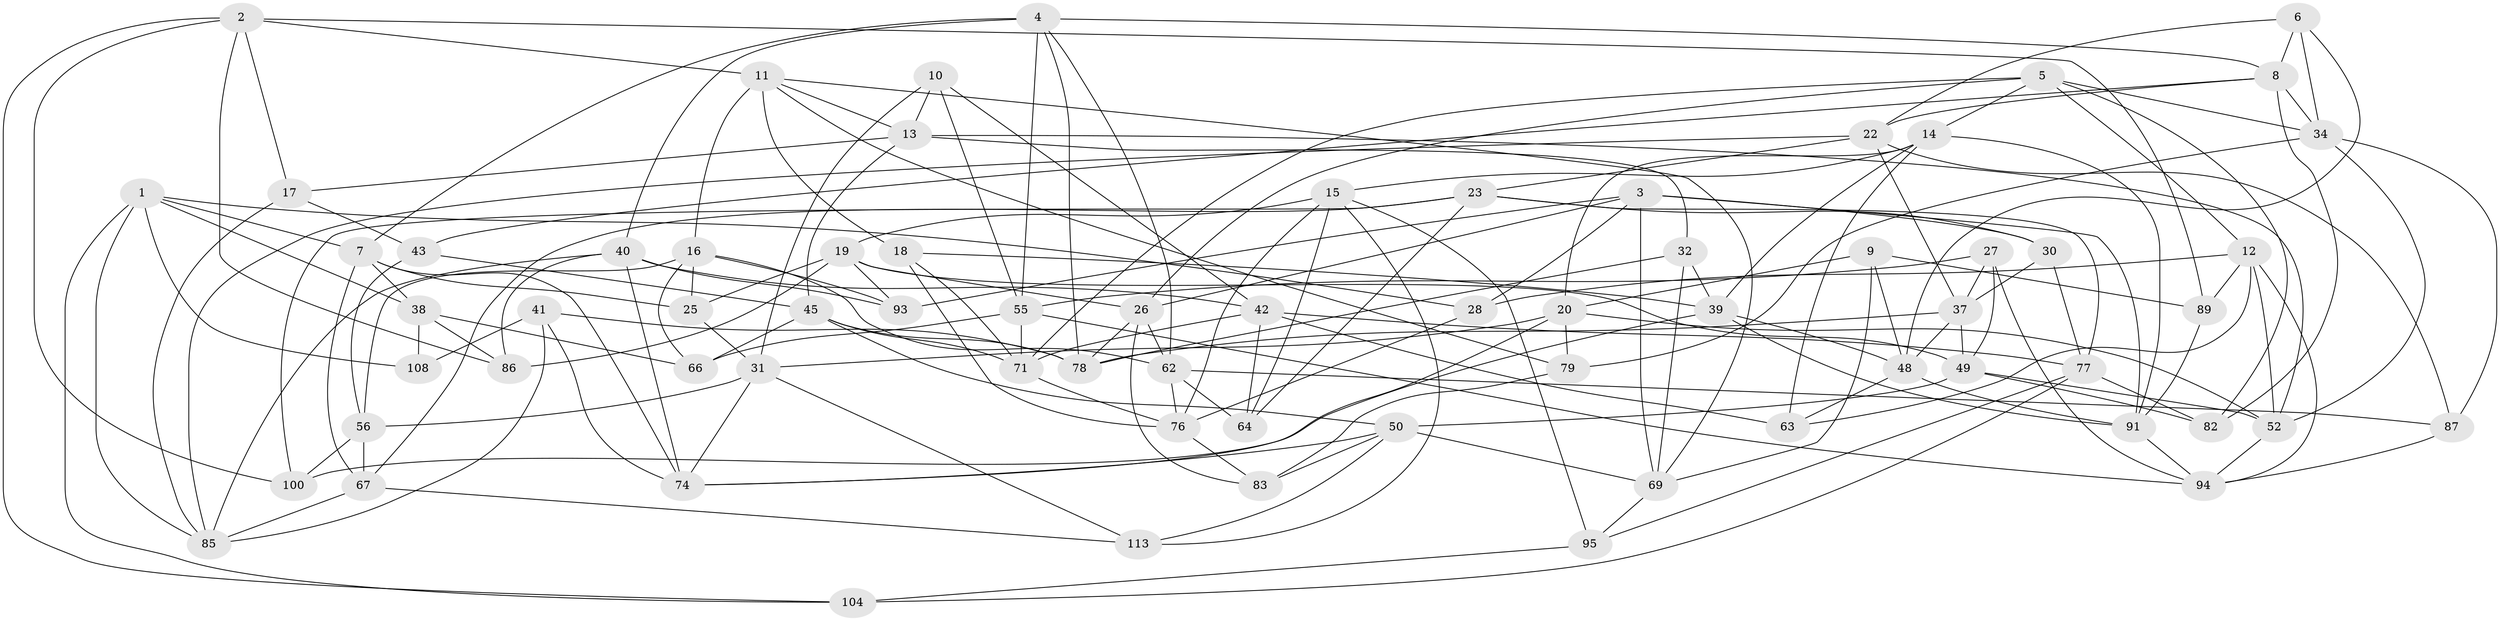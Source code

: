 // original degree distribution, {4: 1.0}
// Generated by graph-tools (version 1.1) at 2025/11/02/27/25 16:11:45]
// undirected, 70 vertices, 181 edges
graph export_dot {
graph [start="1"]
  node [color=gray90,style=filled];
  1 [super="+80"];
  2 [super="+29"];
  3 [super="+33"];
  4 [super="+70"];
  5 [super="+24"];
  6;
  7 [super="+96"];
  8 [super="+35"];
  9;
  10;
  11 [super="+36"];
  12 [super="+59"];
  13 [super="+61"];
  14 [super="+54"];
  15 [super="+73"];
  16 [super="+92"];
  17;
  18;
  19 [super="+21"];
  20 [super="+53"];
  22 [super="+44"];
  23 [super="+57"];
  25;
  26 [super="+46"];
  27;
  28;
  30;
  31 [super="+109"];
  32;
  34 [super="+68"];
  37 [super="+97"];
  38 [super="+47"];
  39 [super="+60"];
  40 [super="+98"];
  41;
  42 [super="+102"];
  43;
  45 [super="+51"];
  48 [super="+72"];
  49 [super="+90"];
  50 [super="+58"];
  52 [super="+88"];
  55 [super="+75"];
  56 [super="+81"];
  62 [super="+65"];
  63;
  64;
  66;
  67 [super="+103"];
  69 [super="+84"];
  71 [super="+112"];
  74 [super="+106"];
  76 [super="+110"];
  77 [super="+99"];
  78 [super="+107"];
  79;
  82;
  83;
  85 [super="+105"];
  86;
  87;
  89;
  91 [super="+101"];
  93;
  94 [super="+111"];
  95;
  100;
  104;
  108;
  113;
  1 -- 28;
  1 -- 7;
  1 -- 85;
  1 -- 104;
  1 -- 108;
  1 -- 38;
  2 -- 86;
  2 -- 17;
  2 -- 89;
  2 -- 104;
  2 -- 100;
  2 -- 11;
  3 -- 69;
  3 -- 28;
  3 -- 93;
  3 -- 30;
  3 -- 91;
  3 -- 26;
  4 -- 40;
  4 -- 62;
  4 -- 78;
  4 -- 8;
  4 -- 7;
  4 -- 55;
  5 -- 12;
  5 -- 34;
  5 -- 14;
  5 -- 82;
  5 -- 26;
  5 -- 71;
  6 -- 8;
  6 -- 48;
  6 -- 34;
  6 -- 22;
  7 -- 74;
  7 -- 38;
  7 -- 25;
  7 -- 67;
  8 -- 22;
  8 -- 82;
  8 -- 34;
  8 -- 43;
  9 -- 89;
  9 -- 20;
  9 -- 48;
  9 -- 69;
  10 -- 31;
  10 -- 42;
  10 -- 13;
  10 -- 55;
  11 -- 79;
  11 -- 16;
  11 -- 18;
  11 -- 69;
  11 -- 13;
  12 -- 28;
  12 -- 52;
  12 -- 89;
  12 -- 63;
  12 -- 94;
  13 -- 17;
  13 -- 45;
  13 -- 52;
  13 -- 32;
  14 -- 63;
  14 -- 20;
  14 -- 39;
  14 -- 91;
  14 -- 15;
  15 -- 113;
  15 -- 64;
  15 -- 19;
  15 -- 76;
  15 -- 95;
  16 -- 66;
  16 -- 25;
  16 -- 93;
  16 -- 56;
  16 -- 62;
  17 -- 85;
  17 -- 43;
  18 -- 76;
  18 -- 39;
  18 -- 71;
  19 -- 86;
  19 -- 26;
  19 -- 49;
  19 -- 93;
  19 -- 25;
  20 -- 52;
  20 -- 79;
  20 -- 31;
  20 -- 74;
  22 -- 37;
  22 -- 87;
  22 -- 85;
  22 -- 23;
  23 -- 100;
  23 -- 67;
  23 -- 64;
  23 -- 77;
  23 -- 30;
  25 -- 31;
  26 -- 62;
  26 -- 83;
  26 -- 78;
  27 -- 94;
  27 -- 49;
  27 -- 55;
  27 -- 37;
  28 -- 76;
  30 -- 37;
  30 -- 77;
  31 -- 74;
  31 -- 56;
  31 -- 113;
  32 -- 39;
  32 -- 78;
  32 -- 69;
  34 -- 79;
  34 -- 87;
  34 -- 52;
  37 -- 49;
  37 -- 48;
  37 -- 78;
  38 -- 86;
  38 -- 108 [weight=2];
  38 -- 66;
  39 -- 100;
  39 -- 48;
  39 -- 91;
  40 -- 93;
  40 -- 86;
  40 -- 42;
  40 -- 85;
  40 -- 74;
  41 -- 85;
  41 -- 108;
  41 -- 78;
  41 -- 74;
  42 -- 63;
  42 -- 64;
  42 -- 77;
  42 -- 71;
  43 -- 45;
  43 -- 56;
  45 -- 71;
  45 -- 66;
  45 -- 78;
  45 -- 50;
  48 -- 63;
  48 -- 91;
  49 -- 50;
  49 -- 82;
  49 -- 52;
  50 -- 69;
  50 -- 83;
  50 -- 113;
  50 -- 74;
  52 -- 94;
  55 -- 66;
  55 -- 71;
  55 -- 94;
  56 -- 100;
  56 -- 67 [weight=2];
  62 -- 76;
  62 -- 64;
  62 -- 87;
  67 -- 85;
  67 -- 113;
  69 -- 95;
  71 -- 76;
  76 -- 83;
  77 -- 104;
  77 -- 95;
  77 -- 82;
  79 -- 83;
  87 -- 94;
  89 -- 91;
  91 -- 94;
  95 -- 104;
}
